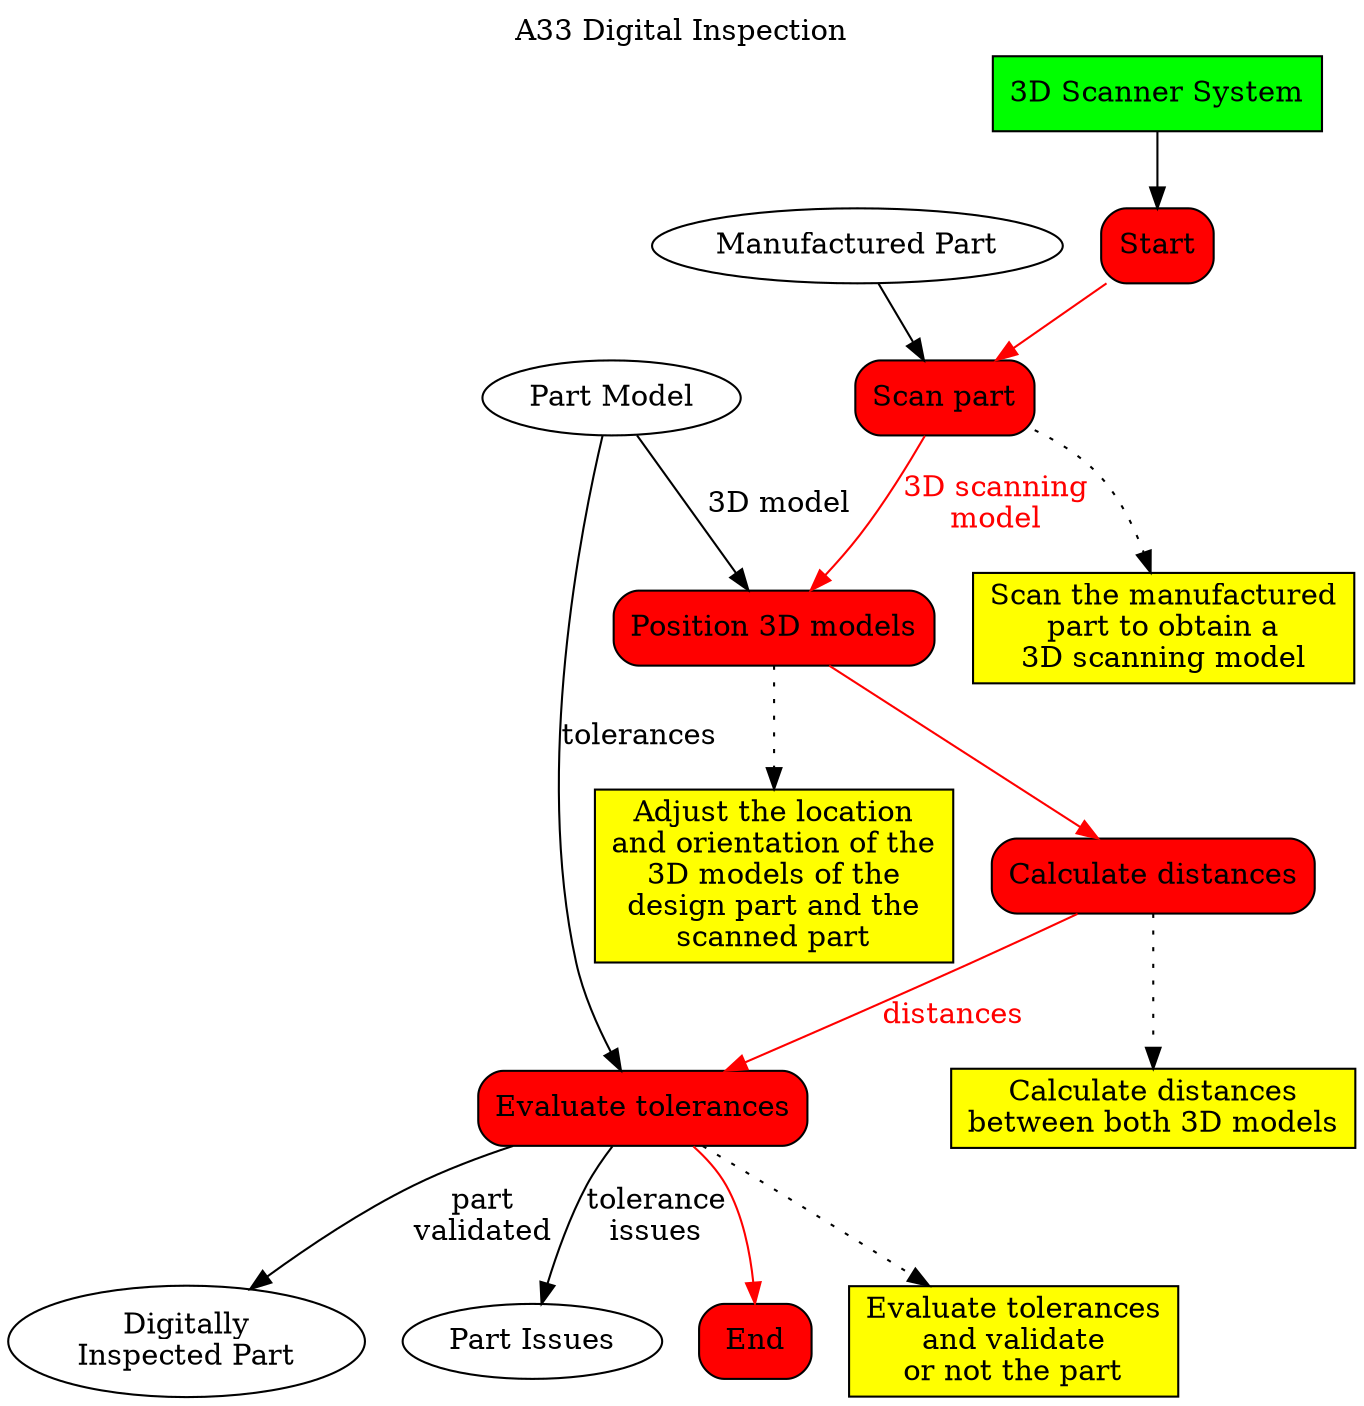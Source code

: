 digraph behaviourmodel {


# activity title
labelloc="t"
label="A33 Digital Inspection"

# inputs and outputs
node [shape=ellipse, style=filled, fillcolor=white, color=black]
model [label="Part Model"]
manufactured [label="Manufactured Part"]
dig_inspected [label="Digitally\nInspected Part"]
issues [label="Part Issues"]

# mechanisms
node [shape=box, style=filled, fillcolor=green, color=black]
scanner [label="3D Scanner System"]

# tasks definition
node [shape=box, style="filled, rounded", fillcolor=red, color=black]
Start
t1 [label="Scan part"]
t2 [label="Position 3D models"]
t3 [label="Calculate distances"]
t4 [label="Evaluate tolerances"]
End

# rules
node [shape=box, style=filled, fillcolor=yellow, color=black]
r1 [label="Scan the manufactured\npart to obtain a\n3D scanning model"]
r2 [label="Adjust the location\nand orientation of the\n3D models of the\ndesign part and the\nscanned part"]
r3 [label="Calculate distances\nbetween both 3D models"]
r4 [label="Evaluate tolerances\nand validate\nor not the part"]

# attaching rules
edge [dir=forward, color=black, fontcolor=black, style=dotted]
t1 -> r1
t2 -> r2
t3 -> r3
t4 -> r4

# task sequence
edge [dir=forward, color=red, fontcolor=red, style=solid]
Start -> t1
t1 -> t2 [label="3D scanning\nmodel"]
t2 -> t3
t3 -> t4 [label="distances"]
t4 -> End

# attaching mechanisms
edge [dir=forward, color=black]
scanner -> Start

# attaching inputs and outputs
edge [dir=forward, color=black, fontcolor=black, style=solid]
model -> t2 [label="3D model"]
model -> t4 [label="tolerances"]
manufactured -> t1
t4 -> issues [label="tolerance\nissues"]
t4 -> dig_inspected [label="part\nvalidated"]
}

